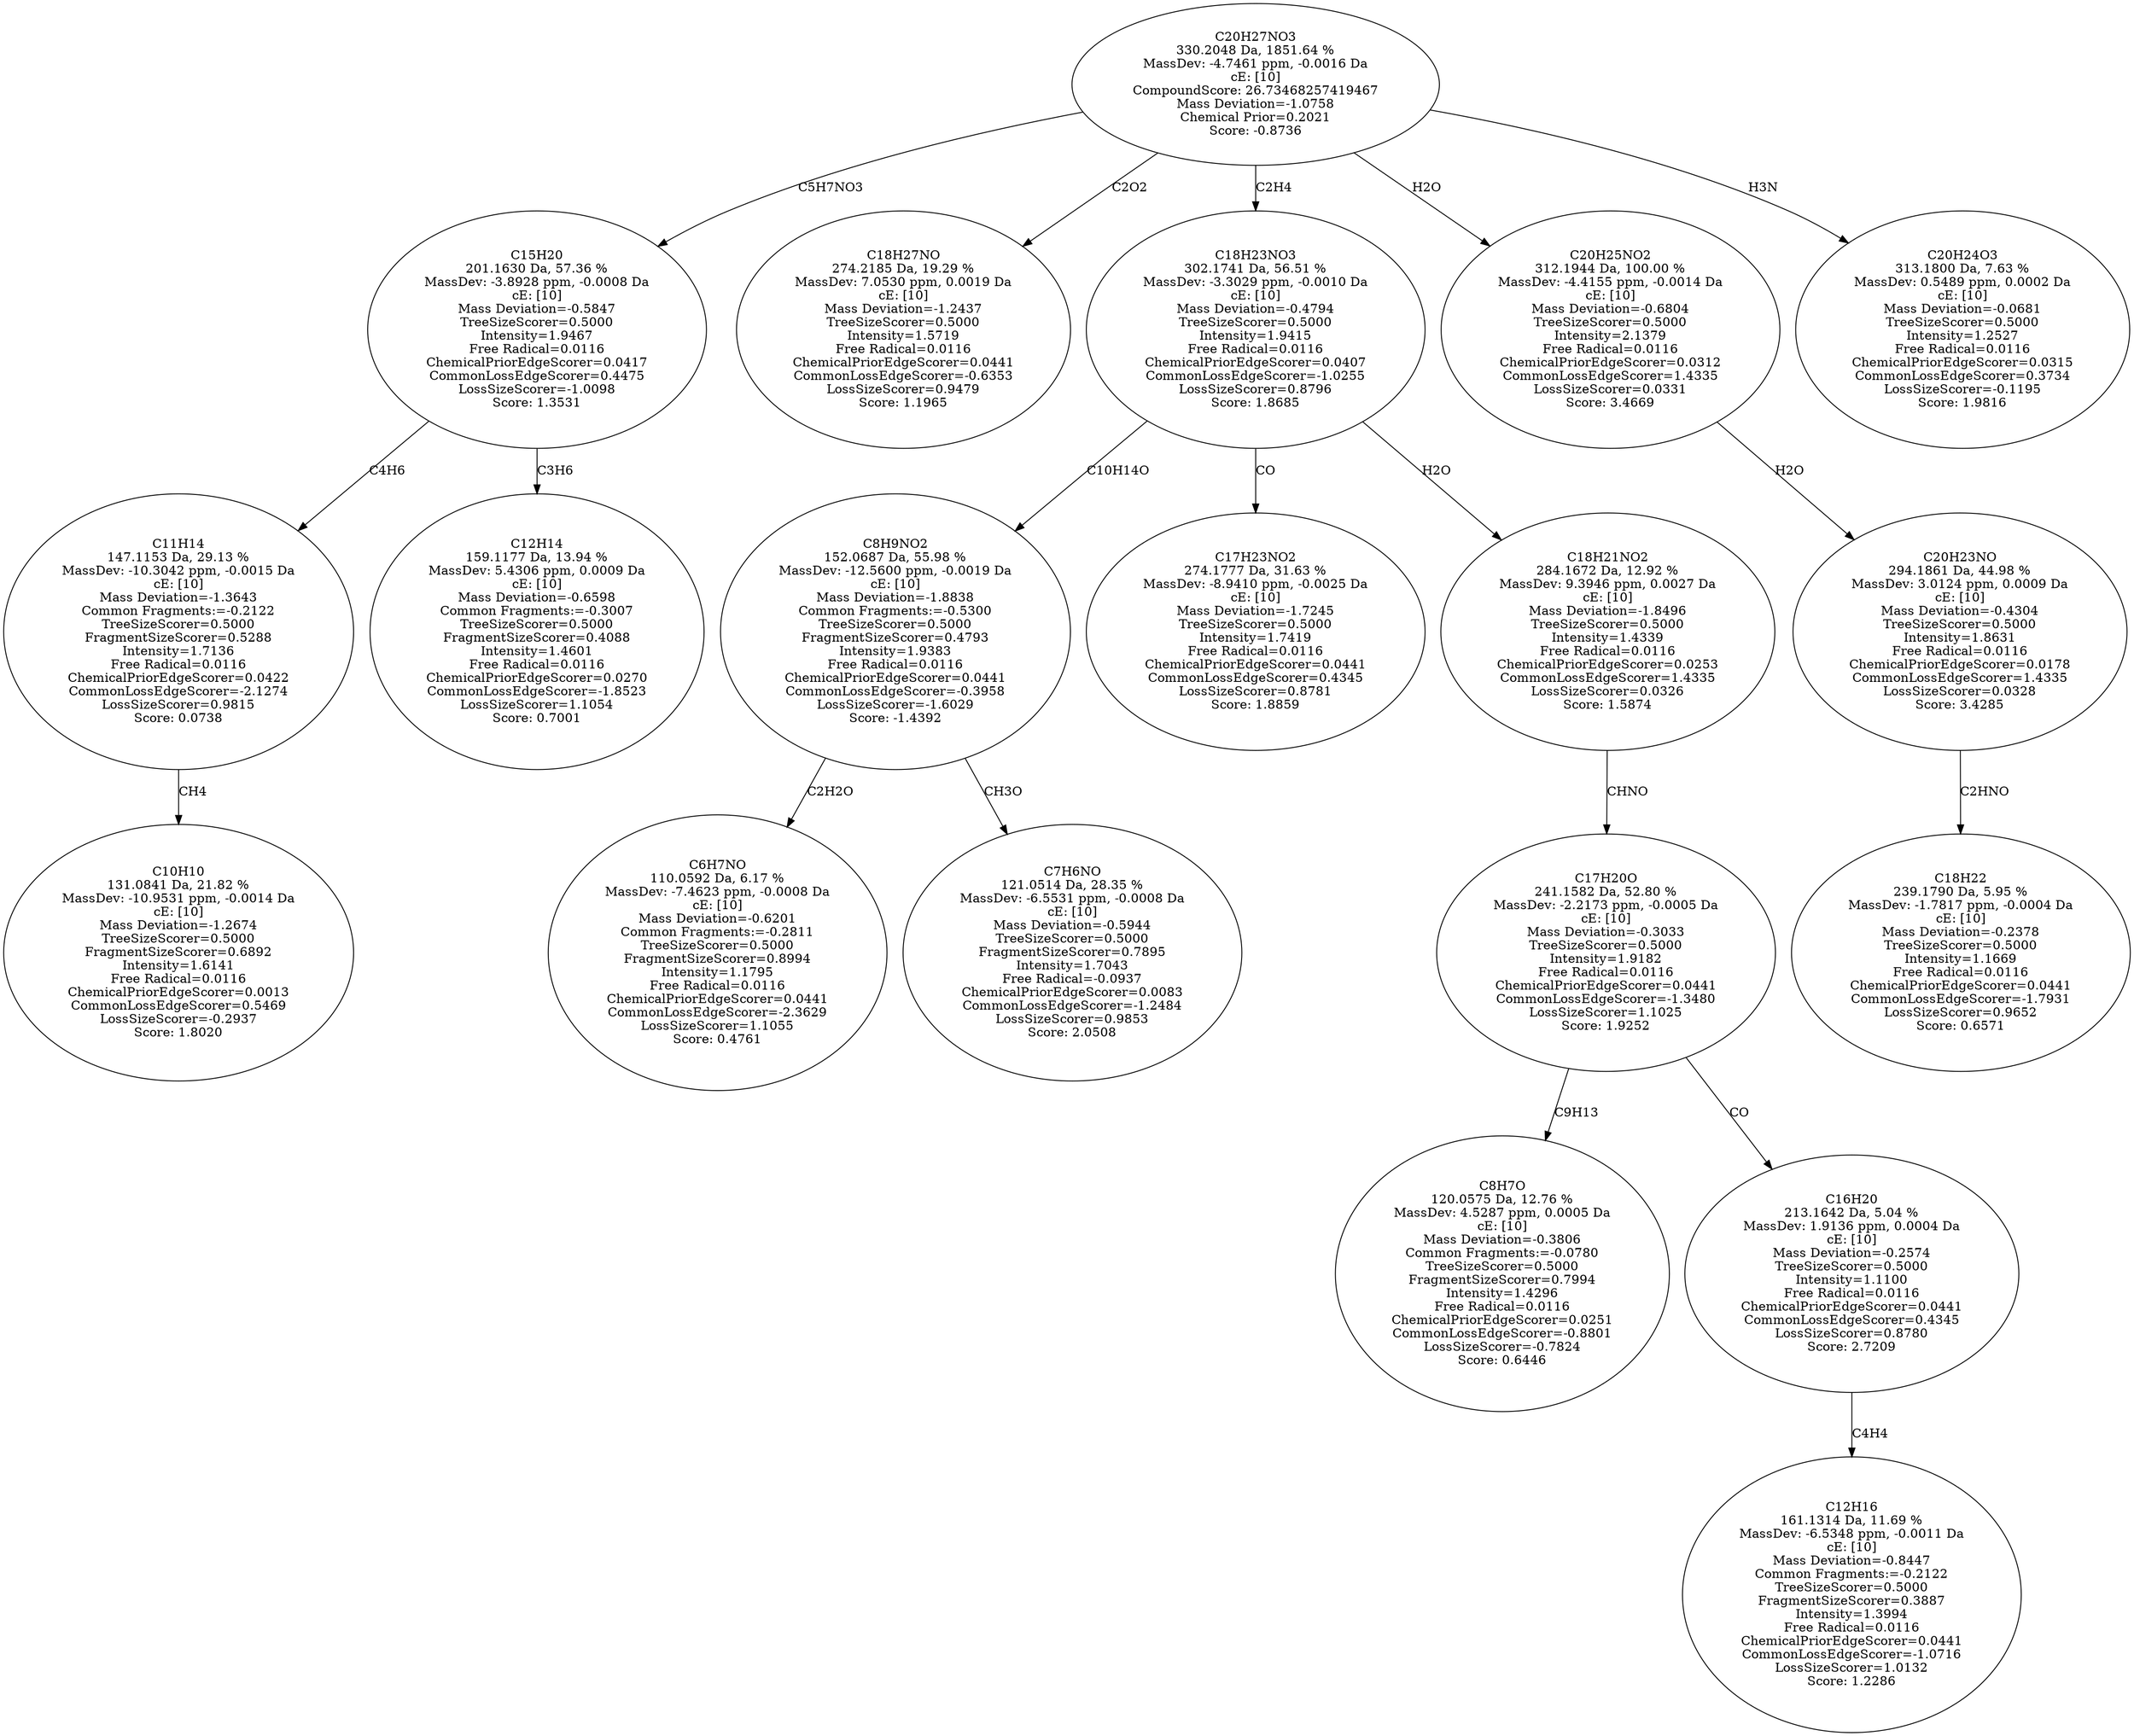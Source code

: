 strict digraph {
v1 [label="C10H10\n131.0841 Da, 21.82 %\nMassDev: -10.9531 ppm, -0.0014 Da\ncE: [10]\nMass Deviation=-1.2674\nTreeSizeScorer=0.5000\nFragmentSizeScorer=0.6892\nIntensity=1.6141\nFree Radical=0.0116\nChemicalPriorEdgeScorer=0.0013\nCommonLossEdgeScorer=0.5469\nLossSizeScorer=-0.2937\nScore: 1.8020"];
v2 [label="C11H14\n147.1153 Da, 29.13 %\nMassDev: -10.3042 ppm, -0.0015 Da\ncE: [10]\nMass Deviation=-1.3643\nCommon Fragments:=-0.2122\nTreeSizeScorer=0.5000\nFragmentSizeScorer=0.5288\nIntensity=1.7136\nFree Radical=0.0116\nChemicalPriorEdgeScorer=0.0422\nCommonLossEdgeScorer=-2.1274\nLossSizeScorer=0.9815\nScore: 0.0738"];
v3 [label="C12H14\n159.1177 Da, 13.94 %\nMassDev: 5.4306 ppm, 0.0009 Da\ncE: [10]\nMass Deviation=-0.6598\nCommon Fragments:=-0.3007\nTreeSizeScorer=0.5000\nFragmentSizeScorer=0.4088\nIntensity=1.4601\nFree Radical=0.0116\nChemicalPriorEdgeScorer=0.0270\nCommonLossEdgeScorer=-1.8523\nLossSizeScorer=1.1054\nScore: 0.7001"];
v4 [label="C15H20\n201.1630 Da, 57.36 %\nMassDev: -3.8928 ppm, -0.0008 Da\ncE: [10]\nMass Deviation=-0.5847\nTreeSizeScorer=0.5000\nIntensity=1.9467\nFree Radical=0.0116\nChemicalPriorEdgeScorer=0.0417\nCommonLossEdgeScorer=0.4475\nLossSizeScorer=-1.0098\nScore: 1.3531"];
v5 [label="C18H27NO\n274.2185 Da, 19.29 %\nMassDev: 7.0530 ppm, 0.0019 Da\ncE: [10]\nMass Deviation=-1.2437\nTreeSizeScorer=0.5000\nIntensity=1.5719\nFree Radical=0.0116\nChemicalPriorEdgeScorer=0.0441\nCommonLossEdgeScorer=-0.6353\nLossSizeScorer=0.9479\nScore: 1.1965"];
v6 [label="C6H7NO\n110.0592 Da, 6.17 %\nMassDev: -7.4623 ppm, -0.0008 Da\ncE: [10]\nMass Deviation=-0.6201\nCommon Fragments:=-0.2811\nTreeSizeScorer=0.5000\nFragmentSizeScorer=0.8994\nIntensity=1.1795\nFree Radical=0.0116\nChemicalPriorEdgeScorer=0.0441\nCommonLossEdgeScorer=-2.3629\nLossSizeScorer=1.1055\nScore: 0.4761"];
v7 [label="C7H6NO\n121.0514 Da, 28.35 %\nMassDev: -6.5531 ppm, -0.0008 Da\ncE: [10]\nMass Deviation=-0.5944\nTreeSizeScorer=0.5000\nFragmentSizeScorer=0.7895\nIntensity=1.7043\nFree Radical=-0.0937\nChemicalPriorEdgeScorer=0.0083\nCommonLossEdgeScorer=-1.2484\nLossSizeScorer=0.9853\nScore: 2.0508"];
v8 [label="C8H9NO2\n152.0687 Da, 55.98 %\nMassDev: -12.5600 ppm, -0.0019 Da\ncE: [10]\nMass Deviation=-1.8838\nCommon Fragments:=-0.5300\nTreeSizeScorer=0.5000\nFragmentSizeScorer=0.4793\nIntensity=1.9383\nFree Radical=0.0116\nChemicalPriorEdgeScorer=0.0441\nCommonLossEdgeScorer=-0.3958\nLossSizeScorer=-1.6029\nScore: -1.4392"];
v9 [label="C17H23NO2\n274.1777 Da, 31.63 %\nMassDev: -8.9410 ppm, -0.0025 Da\ncE: [10]\nMass Deviation=-1.7245\nTreeSizeScorer=0.5000\nIntensity=1.7419\nFree Radical=0.0116\nChemicalPriorEdgeScorer=0.0441\nCommonLossEdgeScorer=0.4345\nLossSizeScorer=0.8781\nScore: 1.8859"];
v10 [label="C8H7O\n120.0575 Da, 12.76 %\nMassDev: 4.5287 ppm, 0.0005 Da\ncE: [10]\nMass Deviation=-0.3806\nCommon Fragments:=-0.0780\nTreeSizeScorer=0.5000\nFragmentSizeScorer=0.7994\nIntensity=1.4296\nFree Radical=0.0116\nChemicalPriorEdgeScorer=0.0251\nCommonLossEdgeScorer=-0.8801\nLossSizeScorer=-0.7824\nScore: 0.6446"];
v11 [label="C12H16\n161.1314 Da, 11.69 %\nMassDev: -6.5348 ppm, -0.0011 Da\ncE: [10]\nMass Deviation=-0.8447\nCommon Fragments:=-0.2122\nTreeSizeScorer=0.5000\nFragmentSizeScorer=0.3887\nIntensity=1.3994\nFree Radical=0.0116\nChemicalPriorEdgeScorer=0.0441\nCommonLossEdgeScorer=-1.0716\nLossSizeScorer=1.0132\nScore: 1.2286"];
v12 [label="C16H20\n213.1642 Da, 5.04 %\nMassDev: 1.9136 ppm, 0.0004 Da\ncE: [10]\nMass Deviation=-0.2574\nTreeSizeScorer=0.5000\nIntensity=1.1100\nFree Radical=0.0116\nChemicalPriorEdgeScorer=0.0441\nCommonLossEdgeScorer=0.4345\nLossSizeScorer=0.8780\nScore: 2.7209"];
v13 [label="C17H20O\n241.1582 Da, 52.80 %\nMassDev: -2.2173 ppm, -0.0005 Da\ncE: [10]\nMass Deviation=-0.3033\nTreeSizeScorer=0.5000\nIntensity=1.9182\nFree Radical=0.0116\nChemicalPriorEdgeScorer=0.0441\nCommonLossEdgeScorer=-1.3480\nLossSizeScorer=1.1025\nScore: 1.9252"];
v14 [label="C18H21NO2\n284.1672 Da, 12.92 %\nMassDev: 9.3946 ppm, 0.0027 Da\ncE: [10]\nMass Deviation=-1.8496\nTreeSizeScorer=0.5000\nIntensity=1.4339\nFree Radical=0.0116\nChemicalPriorEdgeScorer=0.0253\nCommonLossEdgeScorer=1.4335\nLossSizeScorer=0.0326\nScore: 1.5874"];
v15 [label="C18H23NO3\n302.1741 Da, 56.51 %\nMassDev: -3.3029 ppm, -0.0010 Da\ncE: [10]\nMass Deviation=-0.4794\nTreeSizeScorer=0.5000\nIntensity=1.9415\nFree Radical=0.0116\nChemicalPriorEdgeScorer=0.0407\nCommonLossEdgeScorer=-1.0255\nLossSizeScorer=0.8796\nScore: 1.8685"];
v16 [label="C18H22\n239.1790 Da, 5.95 %\nMassDev: -1.7817 ppm, -0.0004 Da\ncE: [10]\nMass Deviation=-0.2378\nTreeSizeScorer=0.5000\nIntensity=1.1669\nFree Radical=0.0116\nChemicalPriorEdgeScorer=0.0441\nCommonLossEdgeScorer=-1.7931\nLossSizeScorer=0.9652\nScore: 0.6571"];
v17 [label="C20H23NO\n294.1861 Da, 44.98 %\nMassDev: 3.0124 ppm, 0.0009 Da\ncE: [10]\nMass Deviation=-0.4304\nTreeSizeScorer=0.5000\nIntensity=1.8631\nFree Radical=0.0116\nChemicalPriorEdgeScorer=0.0178\nCommonLossEdgeScorer=1.4335\nLossSizeScorer=0.0328\nScore: 3.4285"];
v18 [label="C20H25NO2\n312.1944 Da, 100.00 %\nMassDev: -4.4155 ppm, -0.0014 Da\ncE: [10]\nMass Deviation=-0.6804\nTreeSizeScorer=0.5000\nIntensity=2.1379\nFree Radical=0.0116\nChemicalPriorEdgeScorer=0.0312\nCommonLossEdgeScorer=1.4335\nLossSizeScorer=0.0331\nScore: 3.4669"];
v19 [label="C20H24O3\n313.1800 Da, 7.63 %\nMassDev: 0.5489 ppm, 0.0002 Da\ncE: [10]\nMass Deviation=-0.0681\nTreeSizeScorer=0.5000\nIntensity=1.2527\nFree Radical=0.0116\nChemicalPriorEdgeScorer=0.0315\nCommonLossEdgeScorer=0.3734\nLossSizeScorer=-0.1195\nScore: 1.9816"];
v20 [label="C20H27NO3\n330.2048 Da, 1851.64 %\nMassDev: -4.7461 ppm, -0.0016 Da\ncE: [10]\nCompoundScore: 26.73468257419467\nMass Deviation=-1.0758\nChemical Prior=0.2021\nScore: -0.8736"];
v2 -> v1 [label="CH4"];
v4 -> v2 [label="C4H6"];
v4 -> v3 [label="C3H6"];
v20 -> v4 [label="C5H7NO3"];
v20 -> v5 [label="C2O2"];
v8 -> v6 [label="C2H2O"];
v8 -> v7 [label="CH3O"];
v15 -> v8 [label="C10H14O"];
v15 -> v9 [label="CO"];
v13 -> v10 [label="C9H13"];
v12 -> v11 [label="C4H4"];
v13 -> v12 [label="CO"];
v14 -> v13 [label="CHNO"];
v15 -> v14 [label="H2O"];
v20 -> v15 [label="C2H4"];
v17 -> v16 [label="C2HNO"];
v18 -> v17 [label="H2O"];
v20 -> v18 [label="H2O"];
v20 -> v19 [label="H3N"];
}